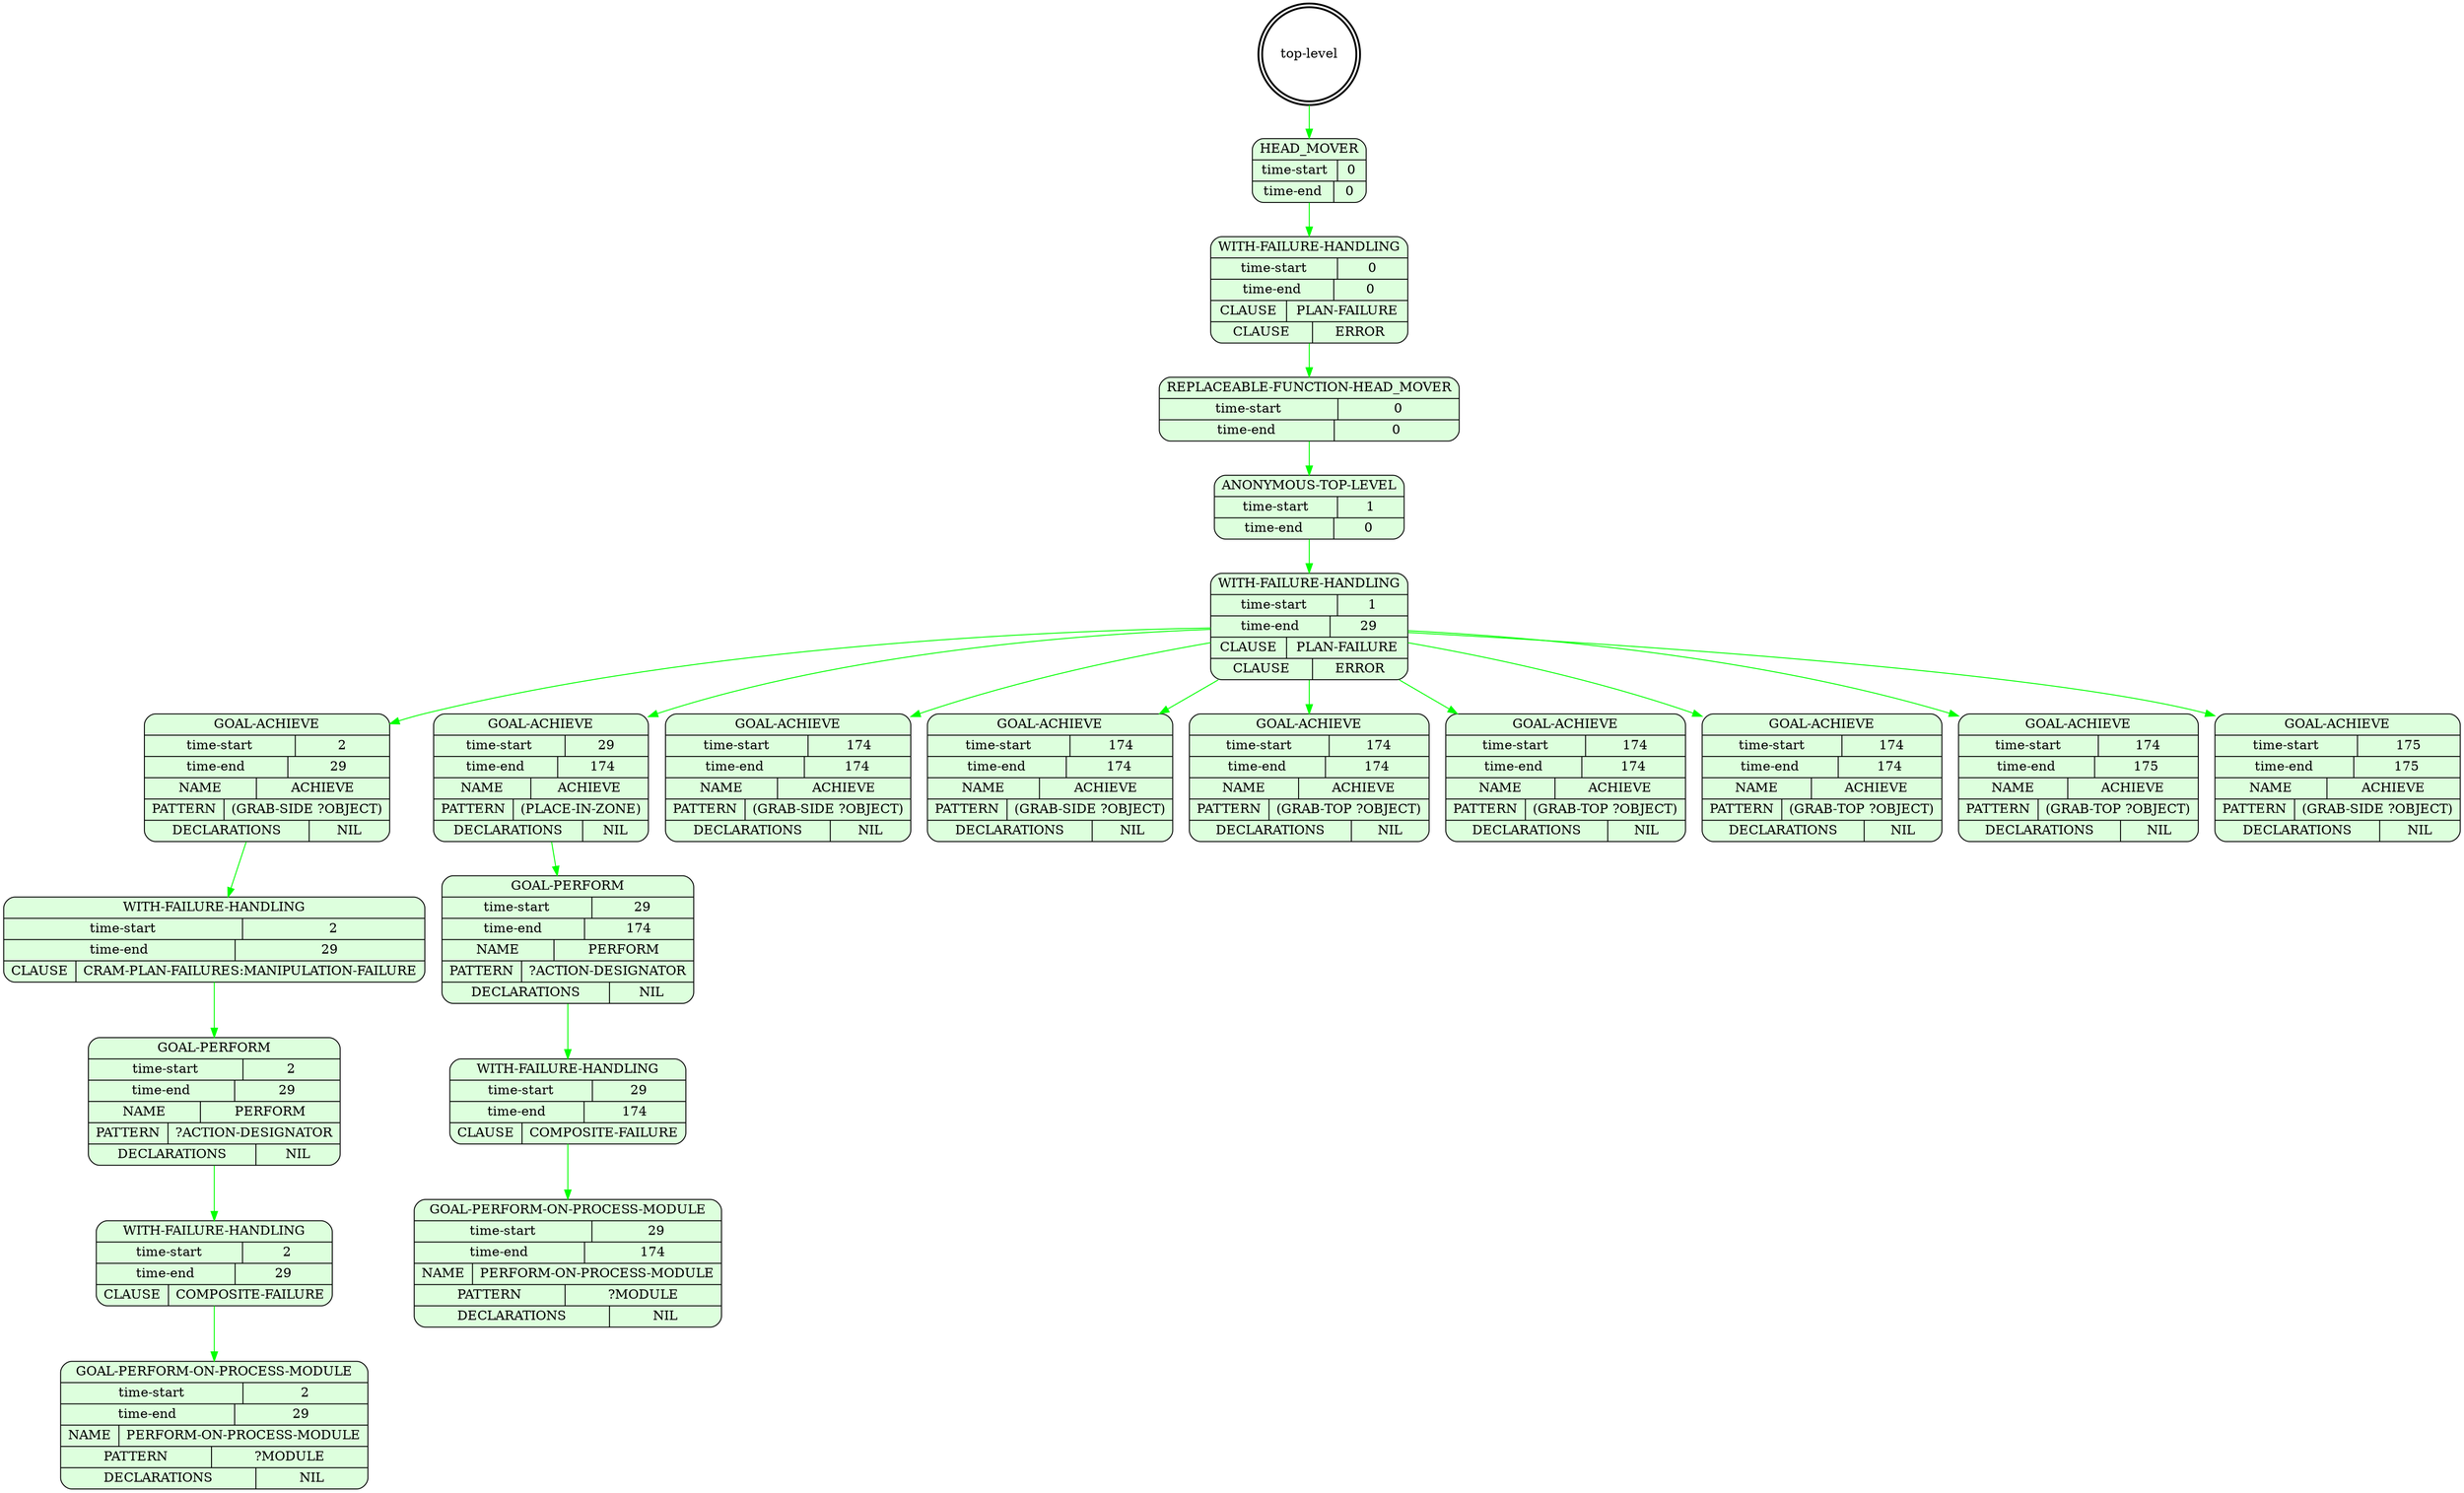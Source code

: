 digraph plangraph_kfVjducLHEZJcn0M {
  node_IHuyZxsrWABuTusQ [shape=doublecircle, style=bold, label="top-level"];

  node_fplvqoMi9G7SzJvq [shape=Mrecord, style=filled, fillcolor="#ddffdd", label="{HEAD_MOVER|{time-start | 0}|{time-end | 0}}"];
  edge [color="green", label=""];
  node_IHuyZxsrWABuTusQ -> node_fplvqoMi9G7SzJvq;

  node_C9OELTjuRHnrbeDn [shape=Mrecord, style=filled, fillcolor="#ddffdd", label="{WITH-FAILURE-HANDLING|{time-start | 0}|{time-end | 0}|{CLAUSE | PLAN-FAILURE}|{CLAUSE | ERROR}}"];
  edge [color="green", label=""];
  node_fplvqoMi9G7SzJvq -> node_C9OELTjuRHnrbeDn;

  node_cCAaxD8oG0DdRlOJ [shape=Mrecord, style=filled, fillcolor="#ddffdd", label="{REPLACEABLE-FUNCTION-HEAD_MOVER|{time-start | 0}|{time-end | 0}}"];
  edge [color="green", label=""];
  node_C9OELTjuRHnrbeDn -> node_cCAaxD8oG0DdRlOJ;

  node_chCOtrsex31MxxSg [shape=Mrecord, style=filled, fillcolor="#ddffdd", label="{ANONYMOUS-TOP-LEVEL|{time-start | 1}|{time-end | 0}}"];
  edge [color="green", label=""];
  node_cCAaxD8oG0DdRlOJ -> node_chCOtrsex31MxxSg;

  node_hS27wz12HoV7SBgp [shape=Mrecord, style=filled, fillcolor="#ddffdd", label="{WITH-FAILURE-HANDLING|{time-start | 1}|{time-end | 29}|{CLAUSE | PLAN-FAILURE}|{CLAUSE | ERROR}}"];
  edge [color="green", label=""];
  node_chCOtrsex31MxxSg -> node_hS27wz12HoV7SBgp;

  node_qcvvjsSAoGA1j5WC [shape=Mrecord, style=filled, fillcolor="#ddffdd", label="{GOAL-ACHIEVE|{time-start | 2}|{time-end | 29}|{NAME | ACHIEVE}|{PATTERN | (GRAB-SIDE ?OBJECT)}|{DECLARATIONS | NIL}}"];
  edge [color="green", label=""];
  node_hS27wz12HoV7SBgp -> node_qcvvjsSAoGA1j5WC;

  node_6c2NsATdpv9wJ3hU [shape=Mrecord, style=filled, fillcolor="#ddffdd", label="{WITH-FAILURE-HANDLING|{time-start | 2}|{time-end | 29}|{CLAUSE | CRAM-PLAN-FAILURES:MANIPULATION-FAILURE}}"];
  edge [color="green", label=""];
  node_qcvvjsSAoGA1j5WC -> node_6c2NsATdpv9wJ3hU;

  node_nCxSuU9tpuQBN0Dj [shape=Mrecord, style=filled, fillcolor="#ddffdd", label="{GOAL-PERFORM|{time-start | 2}|{time-end | 29}|{NAME | PERFORM}|{PATTERN | ?ACTION-DESIGNATOR}|{DECLARATIONS | NIL}}"];
  edge [color="green", label=""];
  node_6c2NsATdpv9wJ3hU -> node_nCxSuU9tpuQBN0Dj;

  node_EIlzRWNwuekb68NJ [shape=Mrecord, style=filled, fillcolor="#ddffdd", label="{WITH-FAILURE-HANDLING|{time-start | 2}|{time-end | 29}|{CLAUSE | COMPOSITE-FAILURE}}"];
  edge [color="green", label=""];
  node_nCxSuU9tpuQBN0Dj -> node_EIlzRWNwuekb68NJ;

  node_gKMu19spwG29CPkz [shape=Mrecord, style=filled, fillcolor="#ddffdd", label="{GOAL-PERFORM-ON-PROCESS-MODULE|{time-start | 2}|{time-end | 29}|{NAME | PERFORM-ON-PROCESS-MODULE}|{PATTERN | ?MODULE}|{DECLARATIONS | NIL}}"];
  edge [color="green", label=""];
  node_EIlzRWNwuekb68NJ -> node_gKMu19spwG29CPkz;

  node_Z0NkwQd0bca0zU4U [shape=Mrecord, style=filled, fillcolor="#ddffdd", label="{GOAL-ACHIEVE|{time-start | 29}|{time-end | 174}|{NAME | ACHIEVE}|{PATTERN | (PLACE-IN-ZONE)}|{DECLARATIONS | NIL}}"];
  edge [color="green", label=""];
  node_hS27wz12HoV7SBgp -> node_Z0NkwQd0bca0zU4U;

  node_48qT7Dpr5Q7jjQ3Y [shape=Mrecord, style=filled, fillcolor="#ddffdd", label="{GOAL-PERFORM|{time-start | 29}|{time-end | 174}|{NAME | PERFORM}|{PATTERN | ?ACTION-DESIGNATOR}|{DECLARATIONS | NIL}}"];
  edge [color="green", label=""];
  node_Z0NkwQd0bca0zU4U -> node_48qT7Dpr5Q7jjQ3Y;

  node_FPSHXi10vwTZ6Wh9 [shape=Mrecord, style=filled, fillcolor="#ddffdd", label="{WITH-FAILURE-HANDLING|{time-start | 29}|{time-end | 174}|{CLAUSE | COMPOSITE-FAILURE}}"];
  edge [color="green", label=""];
  node_48qT7Dpr5Q7jjQ3Y -> node_FPSHXi10vwTZ6Wh9;

  node_lGRXx32zH7QweTS0 [shape=Mrecord, style=filled, fillcolor="#ddffdd", label="{GOAL-PERFORM-ON-PROCESS-MODULE|{time-start | 29}|{time-end | 174}|{NAME | PERFORM-ON-PROCESS-MODULE}|{PATTERN | ?MODULE}|{DECLARATIONS | NIL}}"];
  edge [color="green", label=""];
  node_FPSHXi10vwTZ6Wh9 -> node_lGRXx32zH7QweTS0;

  node_fvOwH4Opupplvhww [shape=Mrecord, style=filled, fillcolor="#ddffdd", label="{GOAL-ACHIEVE|{time-start | 174}|{time-end | 174}|{NAME | ACHIEVE}|{PATTERN | (GRAB-SIDE ?OBJECT)}|{DECLARATIONS | NIL}}"];
  edge [color="green", label=""];
  node_hS27wz12HoV7SBgp -> node_fvOwH4Opupplvhww;

  node_ejaCjaekeOLXOydH [shape=Mrecord, style=filled, fillcolor="#ddffdd", label="{GOAL-ACHIEVE|{time-start | 174}|{time-end | 174}|{NAME | ACHIEVE}|{PATTERN | (GRAB-SIDE ?OBJECT)}|{DECLARATIONS | NIL}}"];
  edge [color="green", label=""];
  node_hS27wz12HoV7SBgp -> node_ejaCjaekeOLXOydH;

  node_4n0IkJGeTRJDD1BE [shape=Mrecord, style=filled, fillcolor="#ddffdd", label="{GOAL-ACHIEVE|{time-start | 174}|{time-end | 174}|{NAME | ACHIEVE}|{PATTERN | (GRAB-TOP ?OBJECT)}|{DECLARATIONS | NIL}}"];
  edge [color="green", label=""];
  node_hS27wz12HoV7SBgp -> node_4n0IkJGeTRJDD1BE;

  node_vTKlCvWCZvjKAeuQ [shape=Mrecord, style=filled, fillcolor="#ddffdd", label="{GOAL-ACHIEVE|{time-start | 174}|{time-end | 174}|{NAME | ACHIEVE}|{PATTERN | (GRAB-TOP ?OBJECT)}|{DECLARATIONS | NIL}}"];
  edge [color="green", label=""];
  node_hS27wz12HoV7SBgp -> node_vTKlCvWCZvjKAeuQ;

  node_xhKYvxTHpaVaLYzI [shape=Mrecord, style=filled, fillcolor="#ddffdd", label="{GOAL-ACHIEVE|{time-start | 174}|{time-end | 174}|{NAME | ACHIEVE}|{PATTERN | (GRAB-TOP ?OBJECT)}|{DECLARATIONS | NIL}}"];
  edge [color="green", label=""];
  node_hS27wz12HoV7SBgp -> node_xhKYvxTHpaVaLYzI;

  node_9S7HlI3IdfNM6IzV [shape=Mrecord, style=filled, fillcolor="#ddffdd", label="{GOAL-ACHIEVE|{time-start | 174}|{time-end | 175}|{NAME | ACHIEVE}|{PATTERN | (GRAB-TOP ?OBJECT)}|{DECLARATIONS | NIL}}"];
  edge [color="green", label=""];
  node_hS27wz12HoV7SBgp -> node_9S7HlI3IdfNM6IzV;

  node_2guSTnnHrE7TMTmW [shape=Mrecord, style=filled, fillcolor="#ddffdd", label="{GOAL-ACHIEVE|{time-start | 175}|{time-end | 175}|{NAME | ACHIEVE}|{PATTERN | (GRAB-SIDE ?OBJECT)}|{DECLARATIONS | NIL}}"];
  edge [color="green", label=""];
  node_hS27wz12HoV7SBgp -> node_2guSTnnHrE7TMTmW;
}
